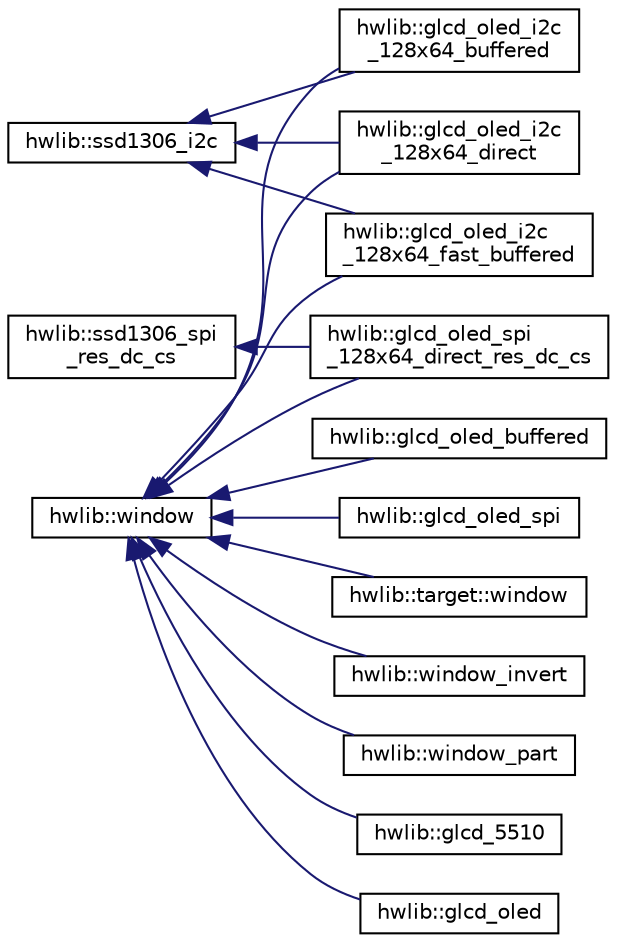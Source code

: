 digraph "Graphical Class Hierarchy"
{
  edge [fontname="Helvetica",fontsize="10",labelfontname="Helvetica",labelfontsize="10"];
  node [fontname="Helvetica",fontsize="10",shape=record];
  rankdir="LR";
  Node22 [label="hwlib::ssd1306_i2c",height=0.2,width=0.4,color="black", fillcolor="white", style="filled",URL="$classhwlib_1_1ssd1306__i2c.html"];
  Node22 -> Node4 [dir="back",color="midnightblue",fontsize="10",style="solid",fontname="Helvetica"];
  Node4 [label="hwlib::glcd_oled_i2c\l_128x64_buffered",height=0.2,width=0.4,color="black", fillcolor="white", style="filled",URL="$classhwlib_1_1glcd__oled__i2c__128x64__buffered.html",tooltip="buffered oled window "];
  Node22 -> Node5 [dir="back",color="midnightblue",fontsize="10",style="solid",fontname="Helvetica"];
  Node5 [label="hwlib::glcd_oled_i2c\l_128x64_direct",height=0.2,width=0.4,color="black", fillcolor="white", style="filled",URL="$classhwlib_1_1glcd__oled__i2c__128x64__direct.html",tooltip="buffered oled window "];
  Node22 -> Node6 [dir="back",color="midnightblue",fontsize="10",style="solid",fontname="Helvetica"];
  Node6 [label="hwlib::glcd_oled_i2c\l_128x64_fast_buffered",height=0.2,width=0.4,color="black", fillcolor="white", style="filled",URL="$classhwlib_1_1glcd__oled__i2c__128x64__fast__buffered.html",tooltip="buffered oled window "];
  Node21 [label="hwlib::ssd1306_spi\l_res_dc_cs",height=0.2,width=0.4,color="black", fillcolor="white", style="filled",URL="$classhwlib_1_1ssd1306__spi__res__dc__cs.html"];
  Node21 -> Node8 [dir="back",color="midnightblue",fontsize="10",style="solid",fontname="Helvetica"];
  Node8 [label="hwlib::glcd_oled_spi\l_128x64_direct_res_dc_cs",height=0.2,width=0.4,color="black", fillcolor="white", style="filled",URL="$classhwlib_1_1glcd__oled__spi__128x64__direct__res__dc__cs.html",tooltip="buffered oled window "];
  Node0 [label="hwlib::window",height=0.2,width=0.4,color="black", fillcolor="white", style="filled",URL="$classhwlib_1_1window.html",tooltip="a graphics window "];
  Node0 -> Node1 [dir="back",color="midnightblue",fontsize="10",style="solid",fontname="Helvetica"];
  Node1 [label="hwlib::glcd_5510",height=0.2,width=0.4,color="black", fillcolor="white", style="filled",URL="$classhwlib_1_1glcd__5510.html"];
  Node0 -> Node2 [dir="back",color="midnightblue",fontsize="10",style="solid",fontname="Helvetica"];
  Node2 [label="hwlib::glcd_oled",height=0.2,width=0.4,color="black", fillcolor="white", style="filled",URL="$classhwlib_1_1glcd__oled.html",tooltip="Oled B/W graphics LCD. "];
  Node0 -> Node3 [dir="back",color="midnightblue",fontsize="10",style="solid",fontname="Helvetica"];
  Node3 [label="hwlib::glcd_oled_buffered",height=0.2,width=0.4,color="black", fillcolor="white", style="filled",URL="$classhwlib_1_1glcd__oled__buffered.html",tooltip="Oled B/W graphics LCD, buffered. "];
  Node0 -> Node4 [dir="back",color="midnightblue",fontsize="10",style="solid",fontname="Helvetica"];
  Node0 -> Node5 [dir="back",color="midnightblue",fontsize="10",style="solid",fontname="Helvetica"];
  Node0 -> Node6 [dir="back",color="midnightblue",fontsize="10",style="solid",fontname="Helvetica"];
  Node0 -> Node7 [dir="back",color="midnightblue",fontsize="10",style="solid",fontname="Helvetica"];
  Node7 [label="hwlib::glcd_oled_spi",height=0.2,width=0.4,color="black", fillcolor="white", style="filled",URL="$classhwlib_1_1glcd__oled__spi.html"];
  Node0 -> Node8 [dir="back",color="midnightblue",fontsize="10",style="solid",fontname="Helvetica"];
  Node0 -> Node9 [dir="back",color="midnightblue",fontsize="10",style="solid",fontname="Helvetica"];
  Node9 [label="hwlib::target::window",height=0.2,width=0.4,color="black", fillcolor="white", style="filled",URL="$classhwlib_1_1target_1_1window.html"];
  Node0 -> Node10 [dir="back",color="midnightblue",fontsize="10",style="solid",fontname="Helvetica"];
  Node10 [label="hwlib::window_invert",height=0.2,width=0.4,color="black", fillcolor="white", style="filled",URL="$classhwlib_1_1window__invert.html",tooltip="window_invert (invert writes to a window) "];
  Node0 -> Node11 [dir="back",color="midnightblue",fontsize="10",style="solid",fontname="Helvetica"];
  Node11 [label="hwlib::window_part",height=0.2,width=0.4,color="black", fillcolor="white", style="filled",URL="$classhwlib_1_1window__part.html",tooltip="a window_part (subwindow of a larger window) "];
}

